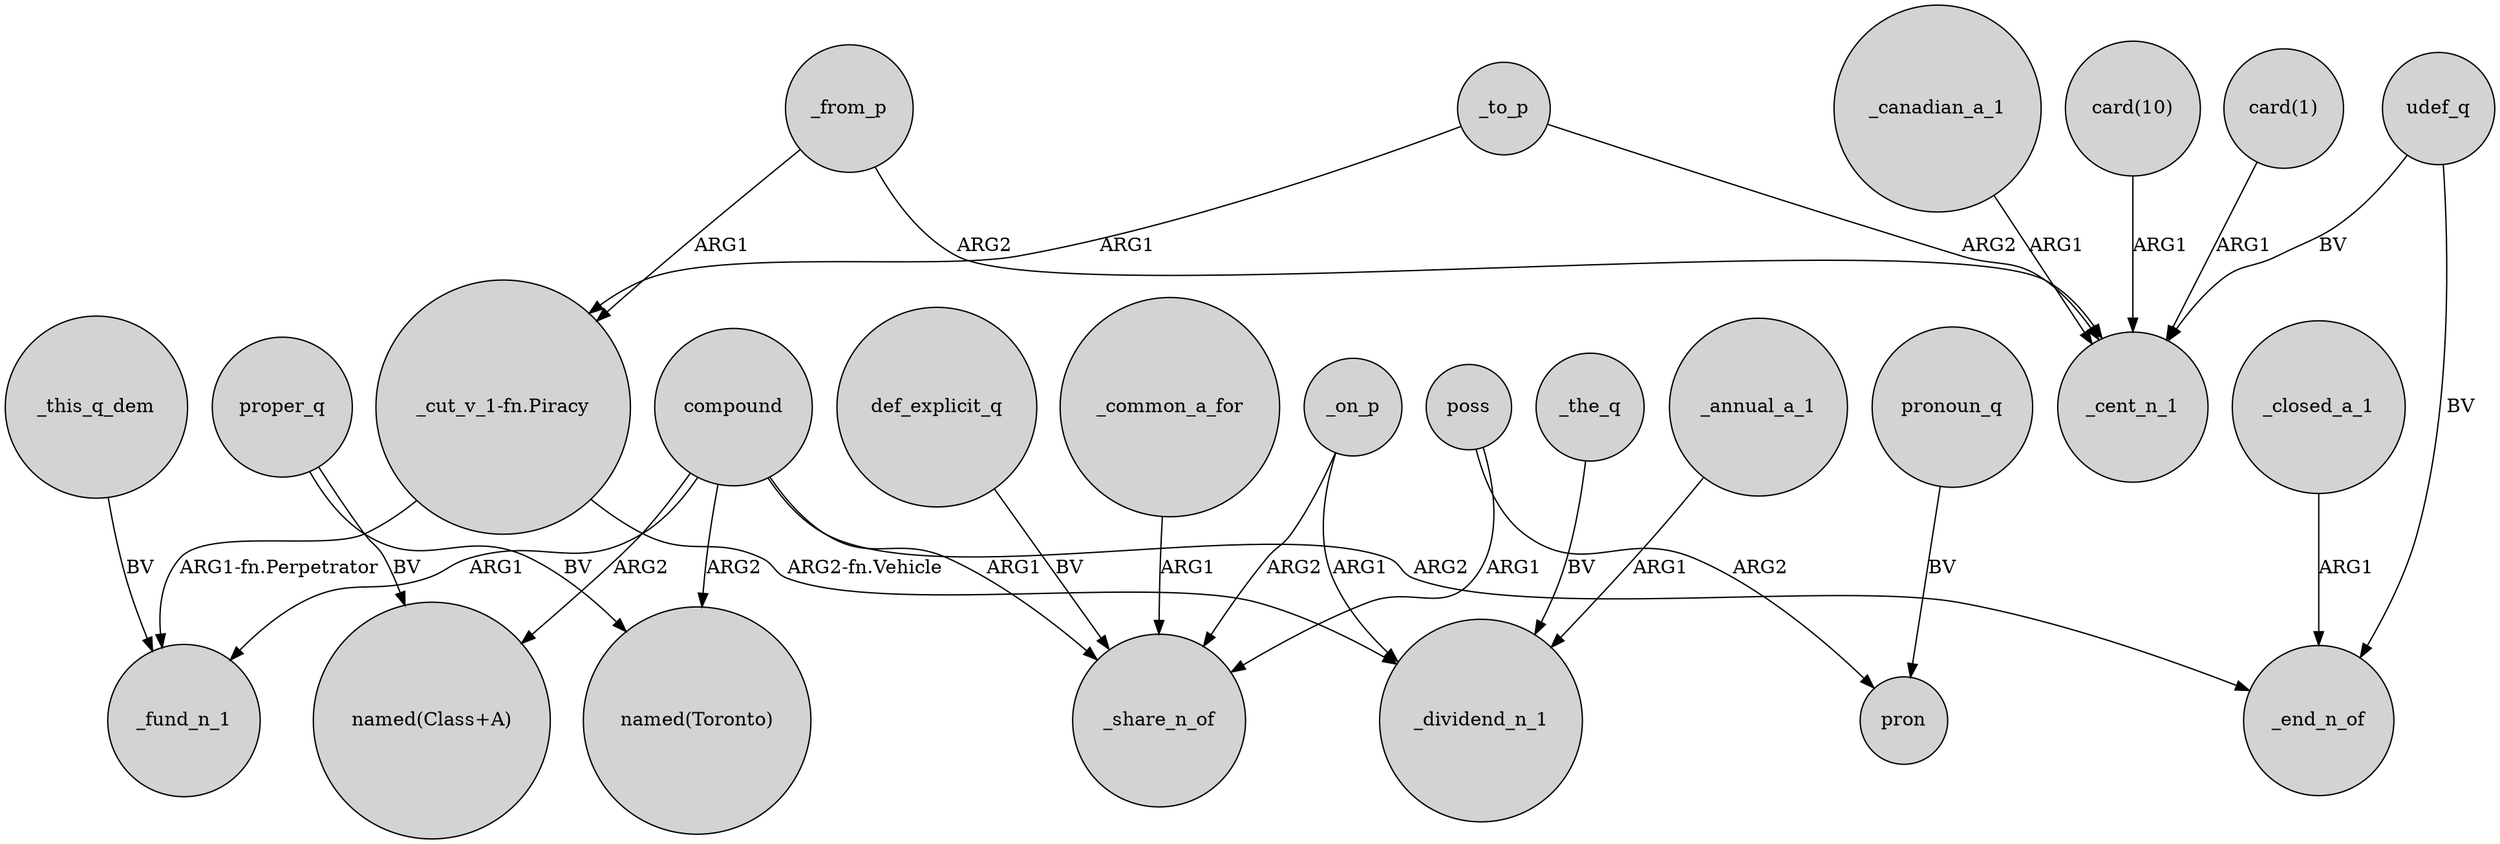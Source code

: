 digraph {
	node [shape=circle style=filled]
	"_cut_v_1-fn.Piracy" -> _fund_n_1 [label="ARG1-fn.Perpetrator"]
	_the_q -> _dividend_n_1 [label=BV]
	_this_q_dem -> _fund_n_1 [label=BV]
	proper_q -> "named(Toronto)" [label=BV]
	compound -> _share_n_of [label=ARG1]
	_from_p -> _cent_n_1 [label=ARG2]
	"card(1)" -> _cent_n_1 [label=ARG1]
	udef_q -> _end_n_of [label=BV]
	def_explicit_q -> _share_n_of [label=BV]
	_common_a_for -> _share_n_of [label=ARG1]
	_annual_a_1 -> _dividend_n_1 [label=ARG1]
	udef_q -> _cent_n_1 [label=BV]
	pronoun_q -> pron [label=BV]
	poss -> pron [label=ARG2]
	_closed_a_1 -> _end_n_of [label=ARG1]
	_canadian_a_1 -> _cent_n_1 [label=ARG1]
	poss -> _share_n_of [label=ARG1]
	proper_q -> "named(Class+A)" [label=BV]
	compound -> "named(Toronto)" [label=ARG2]
	_from_p -> "_cut_v_1-fn.Piracy" [label=ARG1]
	_to_p -> _cent_n_1 [label=ARG2]
	compound -> _end_n_of [label=ARG2]
	_on_p -> _share_n_of [label=ARG2]
	compound -> "named(Class+A)" [label=ARG2]
	_on_p -> _dividend_n_1 [label=ARG1]
	_to_p -> "_cut_v_1-fn.Piracy" [label=ARG1]
	"_cut_v_1-fn.Piracy" -> _dividend_n_1 [label="ARG2-fn.Vehicle"]
	compound -> _fund_n_1 [label=ARG1]
	"card(10)" -> _cent_n_1 [label=ARG1]
}
